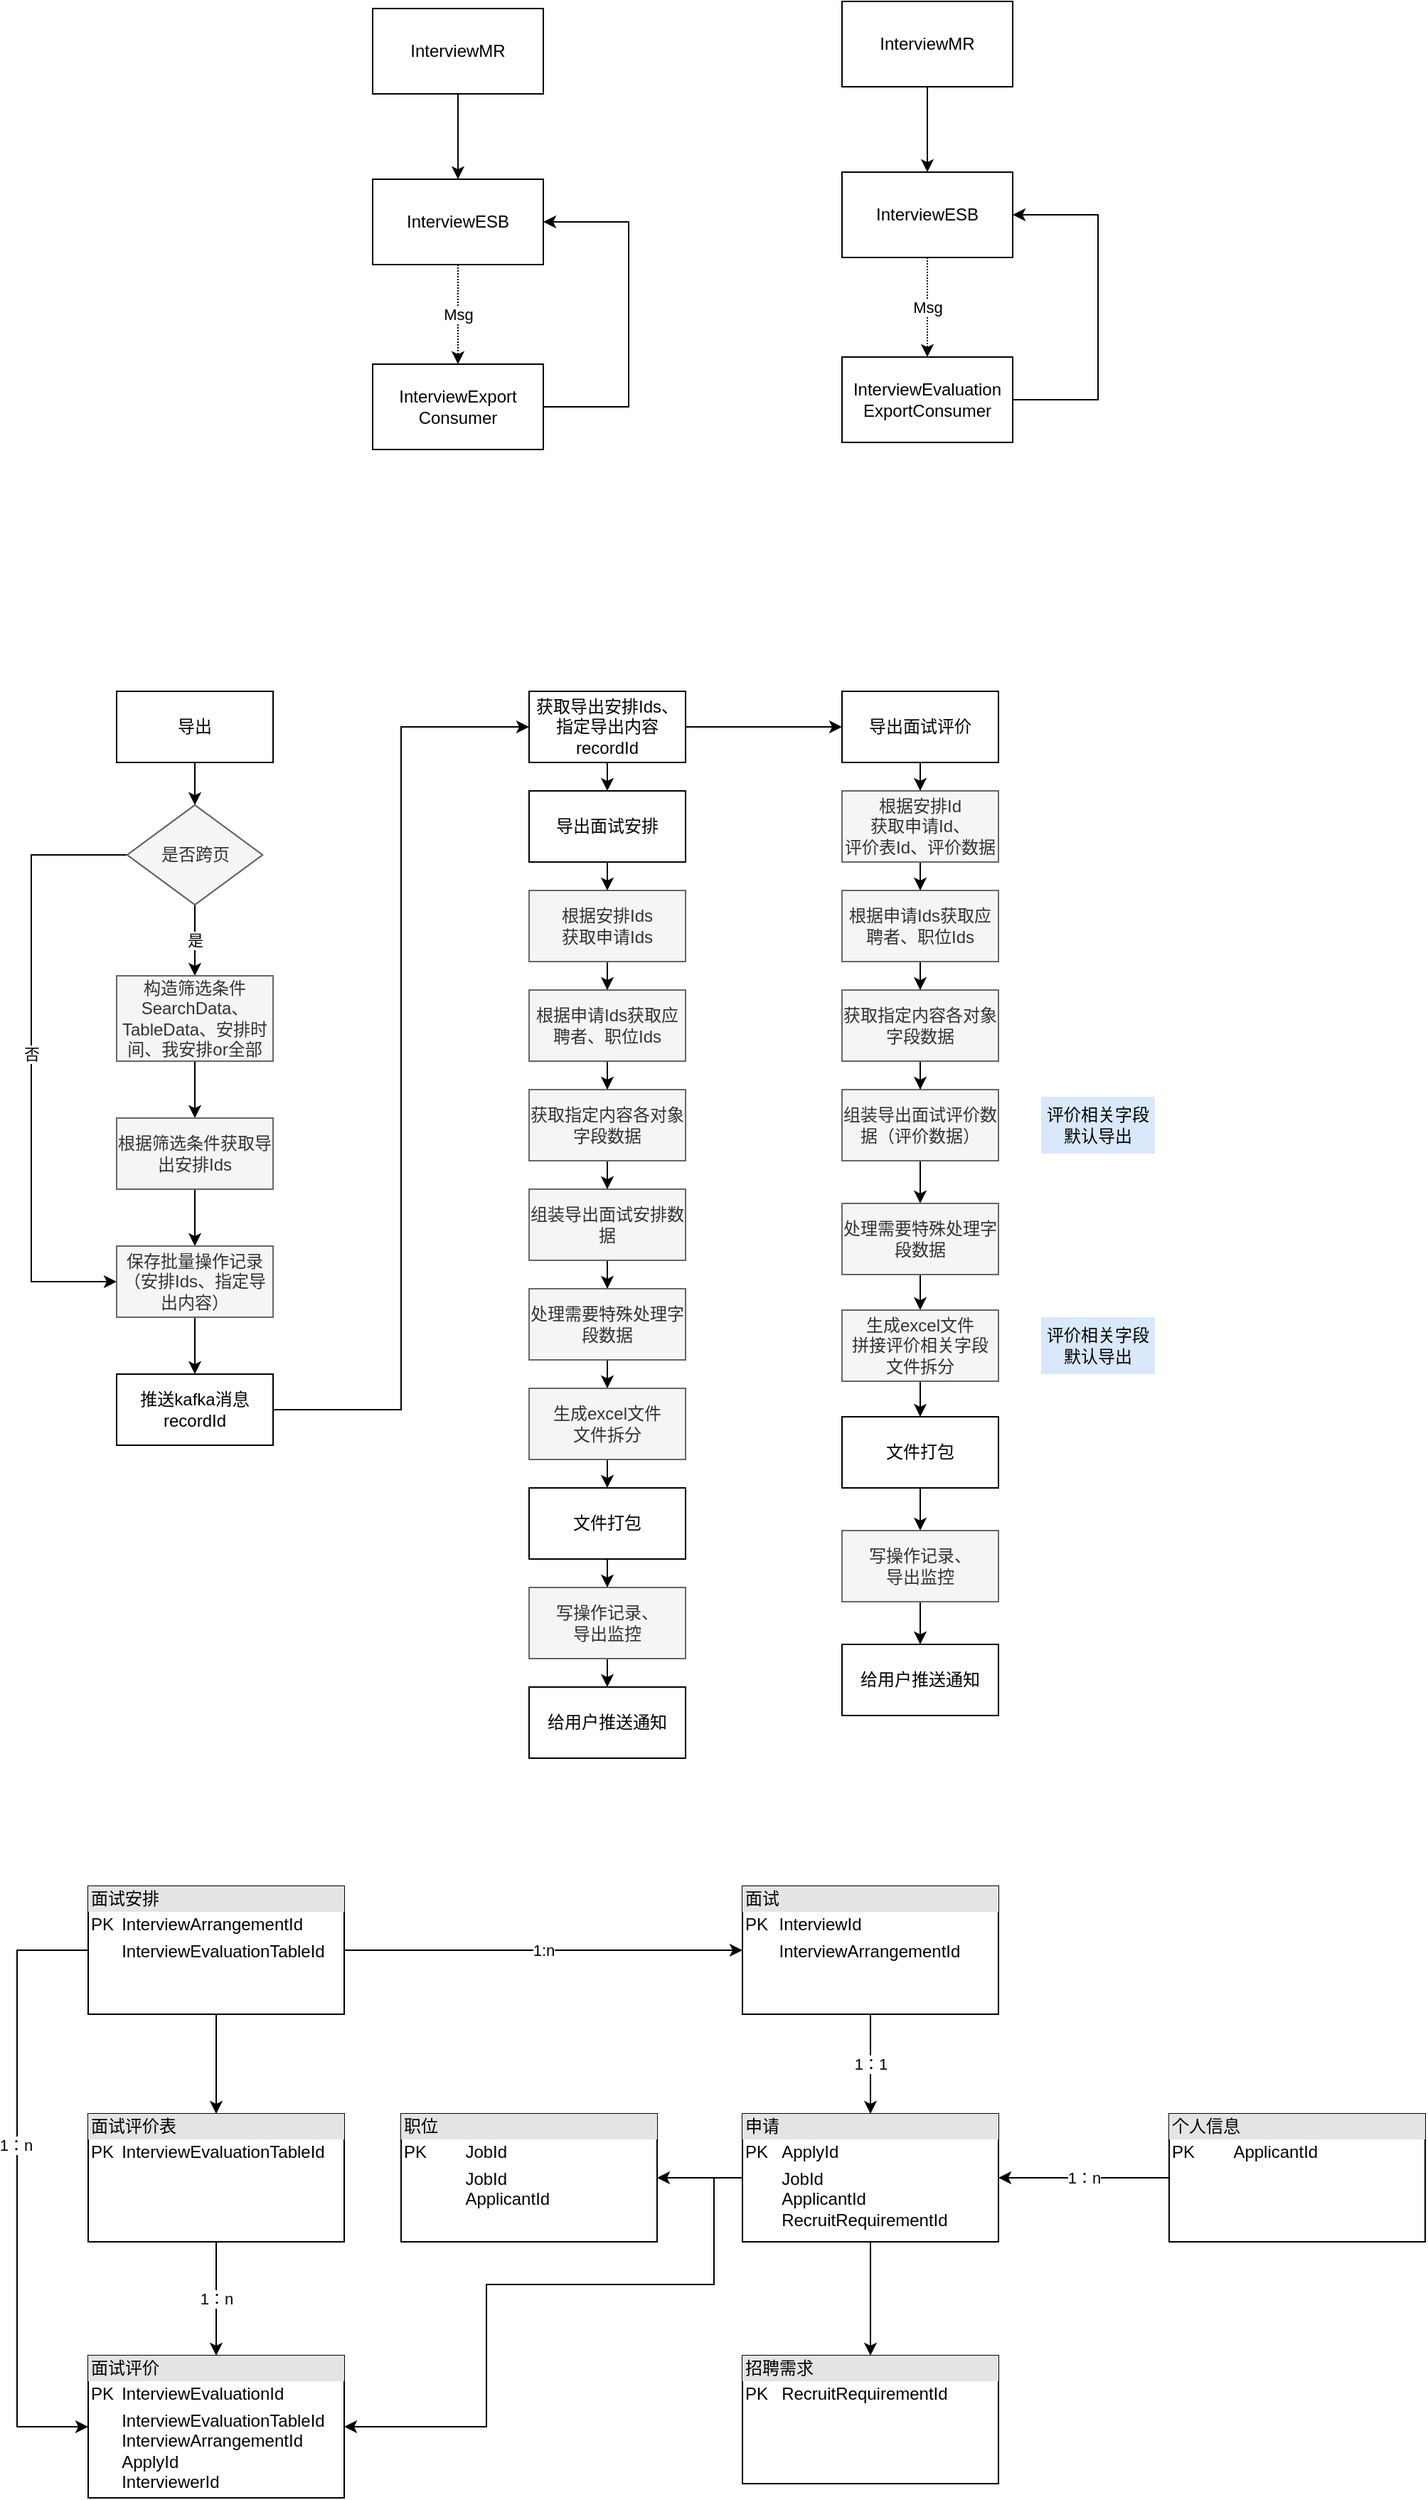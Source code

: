 <mxfile version="15.9.6" type="github">
  <diagram id="v6CGcCb4tlg7pJ3c67Ml" name="Page-1">
    <mxGraphModel dx="1038" dy="578" grid="1" gridSize="10" guides="1" tooltips="1" connect="1" arrows="1" fold="1" page="1" pageScale="1" pageWidth="300000" pageHeight="30000" math="0" shadow="0">
      <root>
        <mxCell id="0" />
        <mxCell id="1" parent="0" />
        <mxCell id="F8JXx1a99cILchgoJXSu-7" value="" style="edgeStyle=orthogonalEdgeStyle;rounded=0;orthogonalLoop=1;jettySize=auto;html=1;" parent="1" source="F8JXx1a99cILchgoJXSu-1" target="F8JXx1a99cILchgoJXSu-2" edge="1">
          <mxGeometry relative="1" as="geometry" />
        </mxCell>
        <mxCell id="F8JXx1a99cILchgoJXSu-1" value="InterviewMR" style="rounded=0;whiteSpace=wrap;html=1;" parent="1" vertex="1">
          <mxGeometry x="330" y="30" width="120" height="60" as="geometry" />
        </mxCell>
        <mxCell id="F8JXx1a99cILchgoJXSu-8" value="Msg" style="edgeStyle=orthogonalEdgeStyle;rounded=0;orthogonalLoop=1;jettySize=auto;html=1;dashed=1;dashPattern=1 1;" parent="1" source="F8JXx1a99cILchgoJXSu-2" target="F8JXx1a99cILchgoJXSu-3" edge="1">
          <mxGeometry relative="1" as="geometry" />
        </mxCell>
        <mxCell id="F8JXx1a99cILchgoJXSu-2" value="InterviewESB" style="rounded=0;whiteSpace=wrap;html=1;" parent="1" vertex="1">
          <mxGeometry x="330" y="150" width="120" height="60" as="geometry" />
        </mxCell>
        <mxCell id="F8JXx1a99cILchgoJXSu-9" style="edgeStyle=orthogonalEdgeStyle;rounded=0;orthogonalLoop=1;jettySize=auto;html=1;entryX=1;entryY=0.5;entryDx=0;entryDy=0;" parent="1" source="F8JXx1a99cILchgoJXSu-3" target="F8JXx1a99cILchgoJXSu-2" edge="1">
          <mxGeometry relative="1" as="geometry">
            <Array as="points">
              <mxPoint x="510" y="310" />
              <mxPoint x="510" y="180" />
            </Array>
          </mxGeometry>
        </mxCell>
        <mxCell id="F8JXx1a99cILchgoJXSu-3" value="InterviewExport&lt;br&gt;Consumer" style="rounded=0;whiteSpace=wrap;html=1;" parent="1" vertex="1">
          <mxGeometry x="330" y="280" width="120" height="60" as="geometry" />
        </mxCell>
        <mxCell id="F8JXx1a99cILchgoJXSu-10" value="" style="edgeStyle=orthogonalEdgeStyle;rounded=0;orthogonalLoop=1;jettySize=auto;html=1;" parent="1" source="F8JXx1a99cILchgoJXSu-11" target="F8JXx1a99cILchgoJXSu-13" edge="1">
          <mxGeometry relative="1" as="geometry" />
        </mxCell>
        <mxCell id="F8JXx1a99cILchgoJXSu-11" value="InterviewMR" style="rounded=0;whiteSpace=wrap;html=1;" parent="1" vertex="1">
          <mxGeometry x="660" y="25" width="120" height="60" as="geometry" />
        </mxCell>
        <mxCell id="F8JXx1a99cILchgoJXSu-12" value="Msg" style="edgeStyle=orthogonalEdgeStyle;rounded=0;orthogonalLoop=1;jettySize=auto;html=1;dashed=1;dashPattern=1 1;" parent="1" source="F8JXx1a99cILchgoJXSu-13" target="F8JXx1a99cILchgoJXSu-15" edge="1">
          <mxGeometry relative="1" as="geometry" />
        </mxCell>
        <mxCell id="F8JXx1a99cILchgoJXSu-13" value="InterviewESB" style="rounded=0;whiteSpace=wrap;html=1;" parent="1" vertex="1">
          <mxGeometry x="660" y="145" width="120" height="60" as="geometry" />
        </mxCell>
        <mxCell id="F8JXx1a99cILchgoJXSu-14" style="edgeStyle=orthogonalEdgeStyle;rounded=0;orthogonalLoop=1;jettySize=auto;html=1;entryX=1;entryY=0.5;entryDx=0;entryDy=0;" parent="1" source="F8JXx1a99cILchgoJXSu-15" target="F8JXx1a99cILchgoJXSu-13" edge="1">
          <mxGeometry relative="1" as="geometry">
            <Array as="points">
              <mxPoint x="840" y="305" />
              <mxPoint x="840" y="175" />
            </Array>
          </mxGeometry>
        </mxCell>
        <mxCell id="F8JXx1a99cILchgoJXSu-15" value="InterviewEvaluation&lt;br&gt;ExportConsumer" style="rounded=0;whiteSpace=wrap;html=1;" parent="1" vertex="1">
          <mxGeometry x="660" y="275" width="120" height="60" as="geometry" />
        </mxCell>
        <mxCell id="F8JXx1a99cILchgoJXSu-46" value="" style="edgeStyle=orthogonalEdgeStyle;rounded=0;orthogonalLoop=1;jettySize=auto;html=1;" parent="1" source="F8JXx1a99cILchgoJXSu-16" target="F8JXx1a99cILchgoJXSu-17" edge="1">
          <mxGeometry relative="1" as="geometry" />
        </mxCell>
        <mxCell id="F8JXx1a99cILchgoJXSu-16" value="导出" style="rounded=0;whiteSpace=wrap;html=1;" parent="1" vertex="1">
          <mxGeometry x="150" y="510" width="110" height="50" as="geometry" />
        </mxCell>
        <mxCell id="F8JXx1a99cILchgoJXSu-45" value="是" style="edgeStyle=orthogonalEdgeStyle;rounded=0;orthogonalLoop=1;jettySize=auto;html=1;" parent="1" source="F8JXx1a99cILchgoJXSu-17" target="F8JXx1a99cILchgoJXSu-18" edge="1">
          <mxGeometry relative="1" as="geometry" />
        </mxCell>
        <mxCell id="F8JXx1a99cILchgoJXSu-50" style="edgeStyle=orthogonalEdgeStyle;rounded=0;orthogonalLoop=1;jettySize=auto;html=1;entryX=0;entryY=0.5;entryDx=0;entryDy=0;" parent="1" source="F8JXx1a99cILchgoJXSu-17" target="F8JXx1a99cILchgoJXSu-20" edge="1">
          <mxGeometry relative="1" as="geometry">
            <Array as="points">
              <mxPoint x="90" y="625" />
              <mxPoint x="90" y="925" />
            </Array>
          </mxGeometry>
        </mxCell>
        <mxCell id="F8JXx1a99cILchgoJXSu-51" value="否" style="edgeLabel;html=1;align=center;verticalAlign=middle;resizable=0;points=[];" parent="F8JXx1a99cILchgoJXSu-50" vertex="1" connectable="0">
          <mxGeometry x="-0.03" relative="1" as="geometry">
            <mxPoint as="offset" />
          </mxGeometry>
        </mxCell>
        <mxCell id="F8JXx1a99cILchgoJXSu-17" value="是否跨页" style="rhombus;whiteSpace=wrap;html=1;fillColor=#f5f5f5;strokeColor=#666666;fontColor=#333333;" parent="1" vertex="1">
          <mxGeometry x="157.5" y="590" width="95" height="70" as="geometry" />
        </mxCell>
        <mxCell id="F8JXx1a99cILchgoJXSu-47" value="" style="edgeStyle=orthogonalEdgeStyle;rounded=0;orthogonalLoop=1;jettySize=auto;html=1;" parent="1" source="F8JXx1a99cILchgoJXSu-18" target="F8JXx1a99cILchgoJXSu-19" edge="1">
          <mxGeometry relative="1" as="geometry" />
        </mxCell>
        <mxCell id="F8JXx1a99cILchgoJXSu-18" value="构造筛选条件&lt;br&gt;SearchData、TableData、安排时间、我安排or全部" style="rounded=0;whiteSpace=wrap;html=1;fillColor=#f5f5f5;strokeColor=#666666;fontColor=#333333;" parent="1" vertex="1">
          <mxGeometry x="150" y="710" width="110" height="60" as="geometry" />
        </mxCell>
        <mxCell id="F8JXx1a99cILchgoJXSu-48" value="" style="edgeStyle=orthogonalEdgeStyle;rounded=0;orthogonalLoop=1;jettySize=auto;html=1;" parent="1" source="F8JXx1a99cILchgoJXSu-19" target="F8JXx1a99cILchgoJXSu-20" edge="1">
          <mxGeometry relative="1" as="geometry" />
        </mxCell>
        <mxCell id="F8JXx1a99cILchgoJXSu-19" value="根据筛选条件获取导出安排Ids" style="rounded=0;whiteSpace=wrap;html=1;fillColor=#f5f5f5;strokeColor=#666666;fontColor=#333333;" parent="1" vertex="1">
          <mxGeometry x="150" y="810" width="110" height="50" as="geometry" />
        </mxCell>
        <mxCell id="F8JXx1a99cILchgoJXSu-49" value="" style="edgeStyle=orthogonalEdgeStyle;rounded=0;orthogonalLoop=1;jettySize=auto;html=1;" parent="1" source="F8JXx1a99cILchgoJXSu-20" target="F8JXx1a99cILchgoJXSu-21" edge="1">
          <mxGeometry relative="1" as="geometry" />
        </mxCell>
        <mxCell id="F8JXx1a99cILchgoJXSu-20" value="保存批量操作记录&lt;br&gt;（安排Ids、指定导出内容）" style="rounded=0;whiteSpace=wrap;html=1;fillColor=#f5f5f5;strokeColor=#666666;fontColor=#333333;" parent="1" vertex="1">
          <mxGeometry x="150" y="900" width="110" height="50" as="geometry" />
        </mxCell>
        <mxCell id="F8JXx1a99cILchgoJXSu-52" style="edgeStyle=orthogonalEdgeStyle;rounded=0;orthogonalLoop=1;jettySize=auto;html=1;entryX=0;entryY=0.5;entryDx=0;entryDy=0;" parent="1" source="F8JXx1a99cILchgoJXSu-21" target="F8JXx1a99cILchgoJXSu-22" edge="1">
          <mxGeometry relative="1" as="geometry" />
        </mxCell>
        <mxCell id="F8JXx1a99cILchgoJXSu-21" value="推送kafka消息&lt;br&gt;recordId" style="rounded=0;whiteSpace=wrap;html=1;" parent="1" vertex="1">
          <mxGeometry x="150" y="990" width="110" height="50" as="geometry" />
        </mxCell>
        <mxCell id="F8JXx1a99cILchgoJXSu-53" style="edgeStyle=orthogonalEdgeStyle;rounded=0;orthogonalLoop=1;jettySize=auto;html=1;entryX=0;entryY=0.5;entryDx=0;entryDy=0;" parent="1" source="F8JXx1a99cILchgoJXSu-22" target="F8JXx1a99cILchgoJXSu-32" edge="1">
          <mxGeometry relative="1" as="geometry" />
        </mxCell>
        <mxCell id="F8JXx1a99cILchgoJXSu-54" value="" style="edgeStyle=orthogonalEdgeStyle;rounded=0;orthogonalLoop=1;jettySize=auto;html=1;" parent="1" source="F8JXx1a99cILchgoJXSu-22" target="F8JXx1a99cILchgoJXSu-31" edge="1">
          <mxGeometry relative="1" as="geometry" />
        </mxCell>
        <mxCell id="F8JXx1a99cILchgoJXSu-22" value="获取导出安排Ids、指定导出内容&lt;br&gt;recordId" style="rounded=0;whiteSpace=wrap;html=1;" parent="1" vertex="1">
          <mxGeometry x="440" y="510" width="110" height="50" as="geometry" />
        </mxCell>
        <mxCell id="F8JXx1a99cILchgoJXSu-56" value="" style="edgeStyle=orthogonalEdgeStyle;rounded=0;orthogonalLoop=1;jettySize=auto;html=1;" parent="1" source="F8JXx1a99cILchgoJXSu-24" target="F8JXx1a99cILchgoJXSu-25" edge="1">
          <mxGeometry relative="1" as="geometry" />
        </mxCell>
        <mxCell id="F8JXx1a99cILchgoJXSu-24" value="根据安排Ids&lt;br&gt;获取申请Ids" style="rounded=0;whiteSpace=wrap;html=1;" parent="1" vertex="1">
          <mxGeometry x="440" y="650" width="110" height="50" as="geometry" />
        </mxCell>
        <mxCell id="F8JXx1a99cILchgoJXSu-57" value="" style="edgeStyle=orthogonalEdgeStyle;rounded=0;orthogonalLoop=1;jettySize=auto;html=1;" parent="1" source="F8JXx1a99cILchgoJXSu-25" target="F8JXx1a99cILchgoJXSu-26" edge="1">
          <mxGeometry relative="1" as="geometry" />
        </mxCell>
        <mxCell id="F8JXx1a99cILchgoJXSu-25" value="根据申请Ids获取应聘者、职位Ids" style="rounded=0;whiteSpace=wrap;html=1;" parent="1" vertex="1">
          <mxGeometry x="440" y="720" width="110" height="50" as="geometry" />
        </mxCell>
        <mxCell id="F8JXx1a99cILchgoJXSu-58" value="" style="edgeStyle=orthogonalEdgeStyle;rounded=0;orthogonalLoop=1;jettySize=auto;html=1;" parent="1" source="F8JXx1a99cILchgoJXSu-26" target="F8JXx1a99cILchgoJXSu-27" edge="1">
          <mxGeometry relative="1" as="geometry" />
        </mxCell>
        <mxCell id="F8JXx1a99cILchgoJXSu-26" value="获取指定内容各对象字段数据" style="rounded=0;whiteSpace=wrap;html=1;" parent="1" vertex="1">
          <mxGeometry x="440" y="790" width="110" height="50" as="geometry" />
        </mxCell>
        <mxCell id="F8JXx1a99cILchgoJXSu-59" value="" style="edgeStyle=orthogonalEdgeStyle;rounded=0;orthogonalLoop=1;jettySize=auto;html=1;" parent="1" source="F8JXx1a99cILchgoJXSu-27" target="F8JXx1a99cILchgoJXSu-28" edge="1">
          <mxGeometry relative="1" as="geometry" />
        </mxCell>
        <mxCell id="F8JXx1a99cILchgoJXSu-27" value="组装导出面试安排数据" style="rounded=0;whiteSpace=wrap;html=1;" parent="1" vertex="1">
          <mxGeometry x="440" y="860" width="110" height="50" as="geometry" />
        </mxCell>
        <mxCell id="F8JXx1a99cILchgoJXSu-60" value="" style="edgeStyle=orthogonalEdgeStyle;rounded=0;orthogonalLoop=1;jettySize=auto;html=1;" parent="1" source="F8JXx1a99cILchgoJXSu-28" target="F8JXx1a99cILchgoJXSu-37" edge="1">
          <mxGeometry relative="1" as="geometry" />
        </mxCell>
        <mxCell id="F8JXx1a99cILchgoJXSu-28" value="处理需要特殊处理字段数据" style="rounded=0;whiteSpace=wrap;html=1;fillColor=#f5f5f5;fontColor=#333333;strokeColor=#666666;" parent="1" vertex="1">
          <mxGeometry x="440" y="930" width="110" height="50" as="geometry" />
        </mxCell>
        <mxCell id="F8JXx1a99cILchgoJXSu-71" value="" style="edgeStyle=orthogonalEdgeStyle;rounded=0;orthogonalLoop=1;jettySize=auto;html=1;" parent="1" source="F8JXx1a99cILchgoJXSu-29" target="F8JXx1a99cILchgoJXSu-30" edge="1">
          <mxGeometry relative="1" as="geometry" />
        </mxCell>
        <mxCell id="F8JXx1a99cILchgoJXSu-29" value="根据安排Id&lt;br&gt;获取申请Id、&lt;br&gt;评价表Id、评价数据" style="rounded=0;whiteSpace=wrap;html=1;" parent="1" vertex="1">
          <mxGeometry x="660" y="580" width="110" height="50" as="geometry" />
        </mxCell>
        <mxCell id="F8JXx1a99cILchgoJXSu-74" value="" style="edgeStyle=orthogonalEdgeStyle;rounded=0;orthogonalLoop=1;jettySize=auto;html=1;" parent="1" source="F8JXx1a99cILchgoJXSu-30" target="F8JXx1a99cILchgoJXSu-34" edge="1">
          <mxGeometry relative="1" as="geometry" />
        </mxCell>
        <mxCell id="F8JXx1a99cILchgoJXSu-30" value="根据申请Ids获取应聘者、职位Ids" style="rounded=0;whiteSpace=wrap;html=1;" parent="1" vertex="1">
          <mxGeometry x="660" y="650" width="110" height="50" as="geometry" />
        </mxCell>
        <mxCell id="F8JXx1a99cILchgoJXSu-55" value="" style="edgeStyle=orthogonalEdgeStyle;rounded=0;orthogonalLoop=1;jettySize=auto;html=1;" parent="1" source="F8JXx1a99cILchgoJXSu-31" target="F8JXx1a99cILchgoJXSu-24" edge="1">
          <mxGeometry relative="1" as="geometry" />
        </mxCell>
        <mxCell id="F8JXx1a99cILchgoJXSu-31" value="导出面试安排" style="rounded=0;whiteSpace=wrap;html=1;" parent="1" vertex="1">
          <mxGeometry x="440" y="580" width="110" height="50" as="geometry" />
        </mxCell>
        <mxCell id="F8JXx1a99cILchgoJXSu-66" value="" style="edgeStyle=orthogonalEdgeStyle;rounded=0;orthogonalLoop=1;jettySize=auto;html=1;" parent="1" source="F8JXx1a99cILchgoJXSu-32" target="F8JXx1a99cILchgoJXSu-29" edge="1">
          <mxGeometry relative="1" as="geometry" />
        </mxCell>
        <mxCell id="F8JXx1a99cILchgoJXSu-32" value="导出面试评价" style="rounded=0;whiteSpace=wrap;html=1;" parent="1" vertex="1">
          <mxGeometry x="660" y="510" width="110" height="50" as="geometry" />
        </mxCell>
        <mxCell id="F8JXx1a99cILchgoJXSu-76" value="" style="edgeStyle=orthogonalEdgeStyle;rounded=0;orthogonalLoop=1;jettySize=auto;html=1;" parent="1" source="F8JXx1a99cILchgoJXSu-34" target="F8JXx1a99cILchgoJXSu-35" edge="1">
          <mxGeometry relative="1" as="geometry" />
        </mxCell>
        <mxCell id="F8JXx1a99cILchgoJXSu-34" value="获取指定内容各对象字段数据" style="rounded=0;whiteSpace=wrap;html=1;" parent="1" vertex="1">
          <mxGeometry x="660" y="720" width="110" height="50" as="geometry" />
        </mxCell>
        <mxCell id="F8JXx1a99cILchgoJXSu-79" value="" style="edgeStyle=orthogonalEdgeStyle;rounded=0;orthogonalLoop=1;jettySize=auto;html=1;" parent="1" source="F8JXx1a99cILchgoJXSu-35" target="F8JXx1a99cILchgoJXSu-36" edge="1">
          <mxGeometry relative="1" as="geometry" />
        </mxCell>
        <mxCell id="F8JXx1a99cILchgoJXSu-35" value="组装导出面试评价数据（评价数据）" style="rounded=0;whiteSpace=wrap;html=1;fillColor=#f5f5f5;fontColor=#333333;strokeColor=#666666;" parent="1" vertex="1">
          <mxGeometry x="660" y="790" width="110" height="50" as="geometry" />
        </mxCell>
        <mxCell id="F8JXx1a99cILchgoJXSu-82" value="" style="edgeStyle=orthogonalEdgeStyle;rounded=0;orthogonalLoop=1;jettySize=auto;html=1;" parent="1" source="F8JXx1a99cILchgoJXSu-36" target="F8JXx1a99cILchgoJXSu-41" edge="1">
          <mxGeometry relative="1" as="geometry" />
        </mxCell>
        <mxCell id="F8JXx1a99cILchgoJXSu-36" value="处理需要特殊处理字段数据" style="rounded=0;whiteSpace=wrap;html=1;" parent="1" vertex="1">
          <mxGeometry x="660" y="870" width="110" height="50" as="geometry" />
        </mxCell>
        <mxCell id="F8JXx1a99cILchgoJXSu-61" value="" style="edgeStyle=orthogonalEdgeStyle;rounded=0;orthogonalLoop=1;jettySize=auto;html=1;" parent="1" source="F8JXx1a99cILchgoJXSu-37" target="F8JXx1a99cILchgoJXSu-38" edge="1">
          <mxGeometry relative="1" as="geometry" />
        </mxCell>
        <mxCell id="F8JXx1a99cILchgoJXSu-37" value="生成excel文件&lt;br&gt;文件拆分" style="rounded=0;whiteSpace=wrap;html=1;fillColor=#f5f5f5;fontColor=#333333;strokeColor=#666666;" parent="1" vertex="1">
          <mxGeometry x="440" y="1000" width="110" height="50" as="geometry" />
        </mxCell>
        <mxCell id="F8JXx1a99cILchgoJXSu-62" value="" style="edgeStyle=orthogonalEdgeStyle;rounded=0;orthogonalLoop=1;jettySize=auto;html=1;" parent="1" source="F8JXx1a99cILchgoJXSu-38" target="F8JXx1a99cILchgoJXSu-39" edge="1">
          <mxGeometry relative="1" as="geometry" />
        </mxCell>
        <mxCell id="F8JXx1a99cILchgoJXSu-38" value="文件打包" style="rounded=0;whiteSpace=wrap;html=1;" parent="1" vertex="1">
          <mxGeometry x="440" y="1070" width="110" height="50" as="geometry" />
        </mxCell>
        <mxCell id="F8JXx1a99cILchgoJXSu-63" value="" style="edgeStyle=orthogonalEdgeStyle;rounded=0;orthogonalLoop=1;jettySize=auto;html=1;" parent="1" source="F8JXx1a99cILchgoJXSu-39" target="F8JXx1a99cILchgoJXSu-40" edge="1">
          <mxGeometry relative="1" as="geometry" />
        </mxCell>
        <mxCell id="F8JXx1a99cILchgoJXSu-39" value="写操作记录、&lt;br&gt;导出监控" style="rounded=0;whiteSpace=wrap;html=1;fillColor=#f5f5f5;fontColor=#333333;strokeColor=#666666;" parent="1" vertex="1">
          <mxGeometry x="440" y="1140" width="110" height="50" as="geometry" />
        </mxCell>
        <mxCell id="F8JXx1a99cILchgoJXSu-40" value="给用户推送通知" style="rounded=0;whiteSpace=wrap;html=1;" parent="1" vertex="1">
          <mxGeometry x="440" y="1210" width="110" height="50" as="geometry" />
        </mxCell>
        <mxCell id="F8JXx1a99cILchgoJXSu-85" value="" style="edgeStyle=orthogonalEdgeStyle;rounded=0;orthogonalLoop=1;jettySize=auto;html=1;" parent="1" source="F8JXx1a99cILchgoJXSu-41" target="F8JXx1a99cILchgoJXSu-42" edge="1">
          <mxGeometry relative="1" as="geometry" />
        </mxCell>
        <mxCell id="F8JXx1a99cILchgoJXSu-41" value="生成excel文件&lt;br&gt;拼接评价相关字段&lt;br&gt;文件拆分" style="rounded=0;whiteSpace=wrap;html=1;fillColor=#f5f5f5;fontColor=#333333;strokeColor=#666666;" parent="1" vertex="1">
          <mxGeometry x="660" y="945" width="110" height="50" as="geometry" />
        </mxCell>
        <mxCell id="F8JXx1a99cILchgoJXSu-86" value="" style="edgeStyle=orthogonalEdgeStyle;rounded=0;orthogonalLoop=1;jettySize=auto;html=1;" parent="1" source="F8JXx1a99cILchgoJXSu-42" target="F8JXx1a99cILchgoJXSu-43" edge="1">
          <mxGeometry relative="1" as="geometry" />
        </mxCell>
        <mxCell id="F8JXx1a99cILchgoJXSu-42" value="文件打包" style="rounded=0;whiteSpace=wrap;html=1;" parent="1" vertex="1">
          <mxGeometry x="660" y="1020" width="110" height="50" as="geometry" />
        </mxCell>
        <mxCell id="F8JXx1a99cILchgoJXSu-87" value="" style="edgeStyle=orthogonalEdgeStyle;rounded=0;orthogonalLoop=1;jettySize=auto;html=1;" parent="1" source="F8JXx1a99cILchgoJXSu-43" target="F8JXx1a99cILchgoJXSu-44" edge="1">
          <mxGeometry relative="1" as="geometry" />
        </mxCell>
        <mxCell id="F8JXx1a99cILchgoJXSu-43" value="写操作记录、&lt;br&gt;导出监控" style="rounded=0;whiteSpace=wrap;html=1;fillColor=#f5f5f5;fontColor=#333333;strokeColor=#666666;" parent="1" vertex="1">
          <mxGeometry x="660" y="1100" width="110" height="50" as="geometry" />
        </mxCell>
        <mxCell id="F8JXx1a99cILchgoJXSu-44" value="给用户推送通知" style="rounded=0;whiteSpace=wrap;html=1;" parent="1" vertex="1">
          <mxGeometry x="660" y="1180" width="110" height="50" as="geometry" />
        </mxCell>
        <mxCell id="F8JXx1a99cILchgoJXSu-88" value="评价相关字段默认导出" style="text;html=1;strokeColor=none;fillColor=#dae8fc;align=center;verticalAlign=middle;whiteSpace=wrap;rounded=0;" parent="1" vertex="1">
          <mxGeometry x="800" y="795" width="80" height="40" as="geometry" />
        </mxCell>
        <mxCell id="F8JXx1a99cILchgoJXSu-89" value="评价相关字段默认导出" style="text;html=1;strokeColor=none;fillColor=#dae8fc;align=center;verticalAlign=middle;whiteSpace=wrap;rounded=0;" parent="1" vertex="1">
          <mxGeometry x="800" y="950" width="80" height="40" as="geometry" />
        </mxCell>
        <mxCell id="TNPI_slIxUq0AyC1-RT4-6" value="1:n" style="edgeStyle=orthogonalEdgeStyle;rounded=0;orthogonalLoop=1;jettySize=auto;html=1;" edge="1" parent="1" source="TNPI_slIxUq0AyC1-RT4-1" target="TNPI_slIxUq0AyC1-RT4-2">
          <mxGeometry relative="1" as="geometry" />
        </mxCell>
        <mxCell id="TNPI_slIxUq0AyC1-RT4-9" value="" style="edgeStyle=orthogonalEdgeStyle;rounded=0;orthogonalLoop=1;jettySize=auto;html=1;" edge="1" parent="1" source="TNPI_slIxUq0AyC1-RT4-1" target="TNPI_slIxUq0AyC1-RT4-5">
          <mxGeometry relative="1" as="geometry" />
        </mxCell>
        <mxCell id="TNPI_slIxUq0AyC1-RT4-11" style="edgeStyle=orthogonalEdgeStyle;rounded=0;orthogonalLoop=1;jettySize=auto;html=1;entryX=0;entryY=0.5;entryDx=0;entryDy=0;" edge="1" parent="1" source="TNPI_slIxUq0AyC1-RT4-1" target="TNPI_slIxUq0AyC1-RT4-10">
          <mxGeometry relative="1" as="geometry">
            <Array as="points">
              <mxPoint x="80" y="1395" />
              <mxPoint x="80" y="1730" />
            </Array>
          </mxGeometry>
        </mxCell>
        <mxCell id="TNPI_slIxUq0AyC1-RT4-12" value="1：n" style="edgeLabel;html=1;align=center;verticalAlign=middle;resizable=0;points=[];" vertex="1" connectable="0" parent="TNPI_slIxUq0AyC1-RT4-11">
          <mxGeometry x="-0.141" y="-1" relative="1" as="geometry">
            <mxPoint as="offset" />
          </mxGeometry>
        </mxCell>
        <mxCell id="TNPI_slIxUq0AyC1-RT4-1" value="&lt;div style=&quot;box-sizing: border-box ; width: 100% ; background: #e4e4e4 ; padding: 2px&quot;&gt;面试安排&lt;/div&gt;&lt;table style=&quot;width: 100% ; font-size: 1em&quot; cellpadding=&quot;2&quot; cellspacing=&quot;0&quot;&gt;&lt;tbody&gt;&lt;tr&gt;&lt;td&gt;PK&lt;/td&gt;&lt;td&gt;InterviewArrangementId&lt;/td&gt;&lt;/tr&gt;&lt;tr&gt;&lt;td&gt;&lt;br&gt;&lt;/td&gt;&lt;td&gt;InterviewEvaluationTableId&lt;br&gt;&lt;br&gt;&lt;/td&gt;&lt;/tr&gt;&lt;tr&gt;&lt;td&gt;&lt;/td&gt;&lt;td&gt;&lt;br&gt;&lt;/td&gt;&lt;/tr&gt;&lt;/tbody&gt;&lt;/table&gt;" style="verticalAlign=top;align=left;overflow=fill;html=1;" vertex="1" parent="1">
          <mxGeometry x="130" y="1350" width="180" height="90" as="geometry" />
        </mxCell>
        <mxCell id="TNPI_slIxUq0AyC1-RT4-7" value="1：1" style="edgeStyle=orthogonalEdgeStyle;rounded=0;orthogonalLoop=1;jettySize=auto;html=1;" edge="1" parent="1" source="TNPI_slIxUq0AyC1-RT4-2" target="TNPI_slIxUq0AyC1-RT4-3">
          <mxGeometry relative="1" as="geometry" />
        </mxCell>
        <mxCell id="TNPI_slIxUq0AyC1-RT4-2" value="&lt;div style=&quot;box-sizing: border-box ; width: 100% ; background: #e4e4e4 ; padding: 2px&quot;&gt;面试&lt;/div&gt;&lt;table style=&quot;width: 100% ; font-size: 1em&quot; cellpadding=&quot;2&quot; cellspacing=&quot;0&quot;&gt;&lt;tbody&gt;&lt;tr&gt;&lt;td&gt;PK&lt;/td&gt;&lt;td&gt;InterviewId&lt;/td&gt;&lt;/tr&gt;&lt;tr&gt;&lt;td&gt;&lt;br&gt;&lt;/td&gt;&lt;td&gt;InterviewArrangementId&lt;/td&gt;&lt;/tr&gt;&lt;tr&gt;&lt;td&gt;&lt;/td&gt;&lt;td&gt;&lt;br&gt;&lt;/td&gt;&lt;/tr&gt;&lt;/tbody&gt;&lt;/table&gt;" style="verticalAlign=top;align=left;overflow=fill;html=1;" vertex="1" parent="1">
          <mxGeometry x="590" y="1350" width="180" height="90" as="geometry" />
        </mxCell>
        <mxCell id="TNPI_slIxUq0AyC1-RT4-16" value="" style="edgeStyle=orthogonalEdgeStyle;rounded=0;orthogonalLoop=1;jettySize=auto;html=1;" edge="1" parent="1" source="TNPI_slIxUq0AyC1-RT4-3" target="TNPI_slIxUq0AyC1-RT4-15">
          <mxGeometry relative="1" as="geometry" />
        </mxCell>
        <mxCell id="TNPI_slIxUq0AyC1-RT4-18" value="" style="edgeStyle=orthogonalEdgeStyle;rounded=0;orthogonalLoop=1;jettySize=auto;html=1;" edge="1" parent="1" source="TNPI_slIxUq0AyC1-RT4-3" target="TNPI_slIxUq0AyC1-RT4-17">
          <mxGeometry relative="1" as="geometry" />
        </mxCell>
        <mxCell id="TNPI_slIxUq0AyC1-RT4-19" style="edgeStyle=orthogonalEdgeStyle;rounded=0;orthogonalLoop=1;jettySize=auto;html=1;entryX=1;entryY=0.5;entryDx=0;entryDy=0;" edge="1" parent="1" source="TNPI_slIxUq0AyC1-RT4-3" target="TNPI_slIxUq0AyC1-RT4-10">
          <mxGeometry relative="1" as="geometry">
            <Array as="points">
              <mxPoint x="570" y="1555" />
              <mxPoint x="570" y="1630" />
              <mxPoint x="410" y="1630" />
              <mxPoint x="410" y="1730" />
            </Array>
          </mxGeometry>
        </mxCell>
        <mxCell id="TNPI_slIxUq0AyC1-RT4-3" value="&lt;div style=&quot;box-sizing: border-box ; width: 100% ; background: #e4e4e4 ; padding: 2px&quot;&gt;申请&lt;/div&gt;&lt;table style=&quot;width: 100% ; font-size: 1em&quot; cellpadding=&quot;2&quot; cellspacing=&quot;0&quot;&gt;&lt;tbody&gt;&lt;tr&gt;&lt;td&gt;PK&lt;/td&gt;&lt;td&gt;ApplyId&lt;/td&gt;&lt;/tr&gt;&lt;tr&gt;&lt;td&gt;&lt;br&gt;&lt;/td&gt;&lt;td&gt;JobId&lt;br&gt;ApplicantId&lt;br&gt;RecruitRequirementId&lt;br&gt;&lt;/td&gt;&lt;/tr&gt;&lt;tr&gt;&lt;td&gt;&lt;/td&gt;&lt;td&gt;&lt;br&gt;&lt;/td&gt;&lt;/tr&gt;&lt;/tbody&gt;&lt;/table&gt;" style="verticalAlign=top;align=left;overflow=fill;html=1;" vertex="1" parent="1">
          <mxGeometry x="590" y="1510" width="180" height="90" as="geometry" />
        </mxCell>
        <mxCell id="TNPI_slIxUq0AyC1-RT4-8" value="1：n" style="edgeStyle=orthogonalEdgeStyle;rounded=0;orthogonalLoop=1;jettySize=auto;html=1;" edge="1" parent="1" source="TNPI_slIxUq0AyC1-RT4-4" target="TNPI_slIxUq0AyC1-RT4-3">
          <mxGeometry relative="1" as="geometry" />
        </mxCell>
        <mxCell id="TNPI_slIxUq0AyC1-RT4-4" value="&lt;div style=&quot;box-sizing: border-box ; width: 100% ; background: #e4e4e4 ; padding: 2px&quot;&gt;个人信息&lt;/div&gt;&lt;table style=&quot;width: 100% ; font-size: 1em&quot; cellpadding=&quot;2&quot; cellspacing=&quot;0&quot;&gt;&lt;tbody&gt;&lt;tr&gt;&lt;td&gt;PK&lt;/td&gt;&lt;td&gt;ApplicantId&lt;br&gt;&lt;/td&gt;&lt;/tr&gt;&lt;tr&gt;&lt;td&gt;&lt;br&gt;&lt;/td&gt;&lt;td&gt;&lt;br&gt;&lt;/td&gt;&lt;/tr&gt;&lt;tr&gt;&lt;td&gt;&lt;/td&gt;&lt;td&gt;&lt;br&gt;&lt;/td&gt;&lt;/tr&gt;&lt;/tbody&gt;&lt;/table&gt;" style="verticalAlign=top;align=left;overflow=fill;html=1;" vertex="1" parent="1">
          <mxGeometry x="890" y="1510" width="180" height="90" as="geometry" />
        </mxCell>
        <mxCell id="TNPI_slIxUq0AyC1-RT4-13" value="1：n" style="edgeStyle=orthogonalEdgeStyle;rounded=0;orthogonalLoop=1;jettySize=auto;html=1;" edge="1" parent="1" source="TNPI_slIxUq0AyC1-RT4-5" target="TNPI_slIxUq0AyC1-RT4-10">
          <mxGeometry relative="1" as="geometry" />
        </mxCell>
        <mxCell id="TNPI_slIxUq0AyC1-RT4-5" value="&lt;div style=&quot;box-sizing: border-box ; width: 100% ; background: #e4e4e4 ; padding: 2px&quot;&gt;面试评价表&lt;/div&gt;&lt;table style=&quot;width: 100% ; font-size: 1em&quot; cellpadding=&quot;2&quot; cellspacing=&quot;0&quot;&gt;&lt;tbody&gt;&lt;tr&gt;&lt;td&gt;PK&lt;/td&gt;&lt;td&gt;InterviewEvaluationTableId&lt;br&gt;&lt;/td&gt;&lt;/tr&gt;&lt;tr&gt;&lt;td&gt;&lt;br&gt;&lt;/td&gt;&lt;td&gt;&lt;br&gt;&lt;/td&gt;&lt;/tr&gt;&lt;tr&gt;&lt;td&gt;&lt;/td&gt;&lt;td&gt;&lt;br&gt;&lt;/td&gt;&lt;/tr&gt;&lt;/tbody&gt;&lt;/table&gt;" style="verticalAlign=top;align=left;overflow=fill;html=1;" vertex="1" parent="1">
          <mxGeometry x="130" y="1510" width="180" height="90" as="geometry" />
        </mxCell>
        <mxCell id="TNPI_slIxUq0AyC1-RT4-10" value="&lt;div style=&quot;box-sizing: border-box ; width: 100% ; background: #e4e4e4 ; padding: 2px&quot;&gt;面试评价&lt;/div&gt;&lt;table style=&quot;width: 100% ; font-size: 1em&quot; cellpadding=&quot;2&quot; cellspacing=&quot;0&quot;&gt;&lt;tbody&gt;&lt;tr&gt;&lt;td&gt;PK&lt;/td&gt;&lt;td&gt;InterviewEvaluationId&lt;br&gt;&lt;/td&gt;&lt;/tr&gt;&lt;tr&gt;&lt;td&gt;&lt;br&gt;&lt;/td&gt;&lt;td&gt;InterviewEvaluationTableId&lt;br&gt;InterviewArrangementId&lt;br&gt;ApplyId&lt;br&gt;InterviewerId&lt;br&gt;&lt;br&gt;&lt;/td&gt;&lt;/tr&gt;&lt;tr&gt;&lt;td&gt;&lt;/td&gt;&lt;td&gt;&lt;br&gt;&lt;/td&gt;&lt;/tr&gt;&lt;/tbody&gt;&lt;/table&gt;" style="verticalAlign=top;align=left;overflow=fill;html=1;" vertex="1" parent="1">
          <mxGeometry x="130" y="1680" width="180" height="100" as="geometry" />
        </mxCell>
        <mxCell id="TNPI_slIxUq0AyC1-RT4-15" value="&lt;div style=&quot;box-sizing: border-box ; width: 100% ; background: #e4e4e4 ; padding: 2px&quot;&gt;职位&lt;/div&gt;&lt;table style=&quot;width: 100% ; font-size: 1em&quot; cellpadding=&quot;2&quot; cellspacing=&quot;0&quot;&gt;&lt;tbody&gt;&lt;tr&gt;&lt;td&gt;PK&lt;/td&gt;&lt;td&gt;JobId&lt;/td&gt;&lt;/tr&gt;&lt;tr&gt;&lt;td&gt;&lt;br&gt;&lt;/td&gt;&lt;td&gt;JobId&lt;br&gt;ApplicantId&lt;/td&gt;&lt;/tr&gt;&lt;tr&gt;&lt;td&gt;&lt;/td&gt;&lt;td&gt;&lt;br&gt;&lt;/td&gt;&lt;/tr&gt;&lt;/tbody&gt;&lt;/table&gt;" style="verticalAlign=top;align=left;overflow=fill;html=1;" vertex="1" parent="1">
          <mxGeometry x="350" y="1510" width="180" height="90" as="geometry" />
        </mxCell>
        <mxCell id="TNPI_slIxUq0AyC1-RT4-17" value="&lt;div style=&quot;box-sizing: border-box ; width: 100% ; background: #e4e4e4 ; padding: 2px&quot;&gt;招聘需求&lt;/div&gt;&lt;table style=&quot;width: 100% ; font-size: 1em&quot; cellpadding=&quot;2&quot; cellspacing=&quot;0&quot;&gt;&lt;tbody&gt;&lt;tr&gt;&lt;td&gt;PK&lt;/td&gt;&lt;td&gt;RecruitRequirementId&lt;/td&gt;&lt;/tr&gt;&lt;tr&gt;&lt;td&gt;&lt;br&gt;&lt;/td&gt;&lt;td&gt;&lt;br&gt;&lt;/td&gt;&lt;/tr&gt;&lt;tr&gt;&lt;td&gt;&lt;/td&gt;&lt;td&gt;&lt;br&gt;&lt;/td&gt;&lt;/tr&gt;&lt;/tbody&gt;&lt;/table&gt;" style="verticalAlign=top;align=left;overflow=fill;html=1;" vertex="1" parent="1">
          <mxGeometry x="590" y="1680" width="180" height="90" as="geometry" />
        </mxCell>
        <mxCell id="TNPI_slIxUq0AyC1-RT4-20" value="是否跨页" style="rhombus;whiteSpace=wrap;html=1;fillColor=#f5f5f5;gradientColor=#b3b3b3;strokeColor=#666666;" vertex="1" parent="1">
          <mxGeometry x="157.5" y="590" width="95" height="70" as="geometry" />
        </mxCell>
        <mxCell id="TNPI_slIxUq0AyC1-RT4-21" value="构造筛选条件&lt;br&gt;SearchData、TableData、安排时间、我安排or全部" style="rounded=0;whiteSpace=wrap;html=1;fillColor=#f5f5f5;strokeColor=#666666;fontColor=#333333;" vertex="1" parent="1">
          <mxGeometry x="150" y="710" width="110" height="60" as="geometry" />
        </mxCell>
        <mxCell id="TNPI_slIxUq0AyC1-RT4-22" value="根据筛选条件获取导出安排Ids" style="rounded=0;whiteSpace=wrap;html=1;fillColor=#f5f5f5;strokeColor=#666666;fontColor=#333333;" vertex="1" parent="1">
          <mxGeometry x="150" y="810" width="110" height="50" as="geometry" />
        </mxCell>
        <mxCell id="TNPI_slIxUq0AyC1-RT4-23" value="是否跨页" style="rhombus;whiteSpace=wrap;html=1;fillColor=#f5f5f5;strokeColor=#666666;fontColor=#333333;" vertex="1" parent="1">
          <mxGeometry x="157.5" y="590" width="95" height="70" as="geometry" />
        </mxCell>
        <mxCell id="TNPI_slIxUq0AyC1-RT4-24" value="根据安排Ids&lt;br&gt;获取申请Ids" style="rounded=0;whiteSpace=wrap;html=1;" vertex="1" parent="1">
          <mxGeometry x="440" y="650" width="110" height="50" as="geometry" />
        </mxCell>
        <mxCell id="TNPI_slIxUq0AyC1-RT4-25" value="根据申请Ids获取应聘者、职位Ids" style="rounded=0;whiteSpace=wrap;html=1;" vertex="1" parent="1">
          <mxGeometry x="440" y="720" width="110" height="50" as="geometry" />
        </mxCell>
        <mxCell id="TNPI_slIxUq0AyC1-RT4-26" value="获取指定内容各对象字段数据" style="rounded=0;whiteSpace=wrap;html=1;" vertex="1" parent="1">
          <mxGeometry x="440" y="790" width="110" height="50" as="geometry" />
        </mxCell>
        <mxCell id="TNPI_slIxUq0AyC1-RT4-27" value="组装导出面试安排数据" style="rounded=0;whiteSpace=wrap;html=1;" vertex="1" parent="1">
          <mxGeometry x="440" y="860" width="110" height="50" as="geometry" />
        </mxCell>
        <mxCell id="TNPI_slIxUq0AyC1-RT4-28" value="根据安排Ids&lt;br&gt;获取申请Ids" style="rounded=0;whiteSpace=wrap;html=1;fillColor=#f5f5f5;fontColor=#333333;strokeColor=#666666;" vertex="1" parent="1">
          <mxGeometry x="440" y="650" width="110" height="50" as="geometry" />
        </mxCell>
        <mxCell id="TNPI_slIxUq0AyC1-RT4-29" value="根据申请Ids获取应聘者、职位Ids" style="rounded=0;whiteSpace=wrap;html=1;fillColor=#f5f5f5;fontColor=#333333;strokeColor=#666666;" vertex="1" parent="1">
          <mxGeometry x="440" y="720" width="110" height="50" as="geometry" />
        </mxCell>
        <mxCell id="TNPI_slIxUq0AyC1-RT4-30" value="获取指定内容各对象字段数据" style="rounded=0;whiteSpace=wrap;html=1;fillColor=#f5f5f5;fontColor=#333333;strokeColor=#666666;" vertex="1" parent="1">
          <mxGeometry x="440" y="790" width="110" height="50" as="geometry" />
        </mxCell>
        <mxCell id="TNPI_slIxUq0AyC1-RT4-31" value="组装导出面试安排数据" style="rounded=0;whiteSpace=wrap;html=1;fillColor=#f5f5f5;fontColor=#333333;strokeColor=#666666;" vertex="1" parent="1">
          <mxGeometry x="440" y="860" width="110" height="50" as="geometry" />
        </mxCell>
        <mxCell id="TNPI_slIxUq0AyC1-RT4-32" value="根据安排Id&lt;br&gt;获取申请Id、&lt;br&gt;评价表Id、评价数据" style="rounded=0;whiteSpace=wrap;html=1;" vertex="1" parent="1">
          <mxGeometry x="660" y="580" width="110" height="50" as="geometry" />
        </mxCell>
        <mxCell id="TNPI_slIxUq0AyC1-RT4-33" value="根据申请Ids获取应聘者、职位Ids" style="rounded=0;whiteSpace=wrap;html=1;" vertex="1" parent="1">
          <mxGeometry x="660" y="650" width="110" height="50" as="geometry" />
        </mxCell>
        <mxCell id="TNPI_slIxUq0AyC1-RT4-34" value="获取指定内容各对象字段数据" style="rounded=0;whiteSpace=wrap;html=1;" vertex="1" parent="1">
          <mxGeometry x="660" y="720" width="110" height="50" as="geometry" />
        </mxCell>
        <mxCell id="TNPI_slIxUq0AyC1-RT4-35" value="根据安排Id&lt;br&gt;获取申请Id、&lt;br&gt;评价表Id、评价数据" style="rounded=0;whiteSpace=wrap;html=1;fillColor=#f5f5f5;fontColor=#333333;strokeColor=#666666;" vertex="1" parent="1">
          <mxGeometry x="660" y="580" width="110" height="50" as="geometry" />
        </mxCell>
        <mxCell id="TNPI_slIxUq0AyC1-RT4-36" value="根据申请Ids获取应聘者、职位Ids" style="rounded=0;whiteSpace=wrap;html=1;fillColor=#f5f5f5;fontColor=#333333;strokeColor=#666666;" vertex="1" parent="1">
          <mxGeometry x="660" y="650" width="110" height="50" as="geometry" />
        </mxCell>
        <mxCell id="TNPI_slIxUq0AyC1-RT4-37" value="获取指定内容各对象字段数据" style="rounded=0;whiteSpace=wrap;html=1;fillColor=#f5f5f5;fontColor=#333333;strokeColor=#666666;" vertex="1" parent="1">
          <mxGeometry x="660" y="720" width="110" height="50" as="geometry" />
        </mxCell>
        <mxCell id="TNPI_slIxUq0AyC1-RT4-38" value="处理需要特殊处理字段数据" style="rounded=0;whiteSpace=wrap;html=1;fillColor=#f5f5f5;fontColor=#333333;strokeColor=#666666;" vertex="1" parent="1">
          <mxGeometry x="660" y="870" width="110" height="50" as="geometry" />
        </mxCell>
      </root>
    </mxGraphModel>
  </diagram>
</mxfile>
